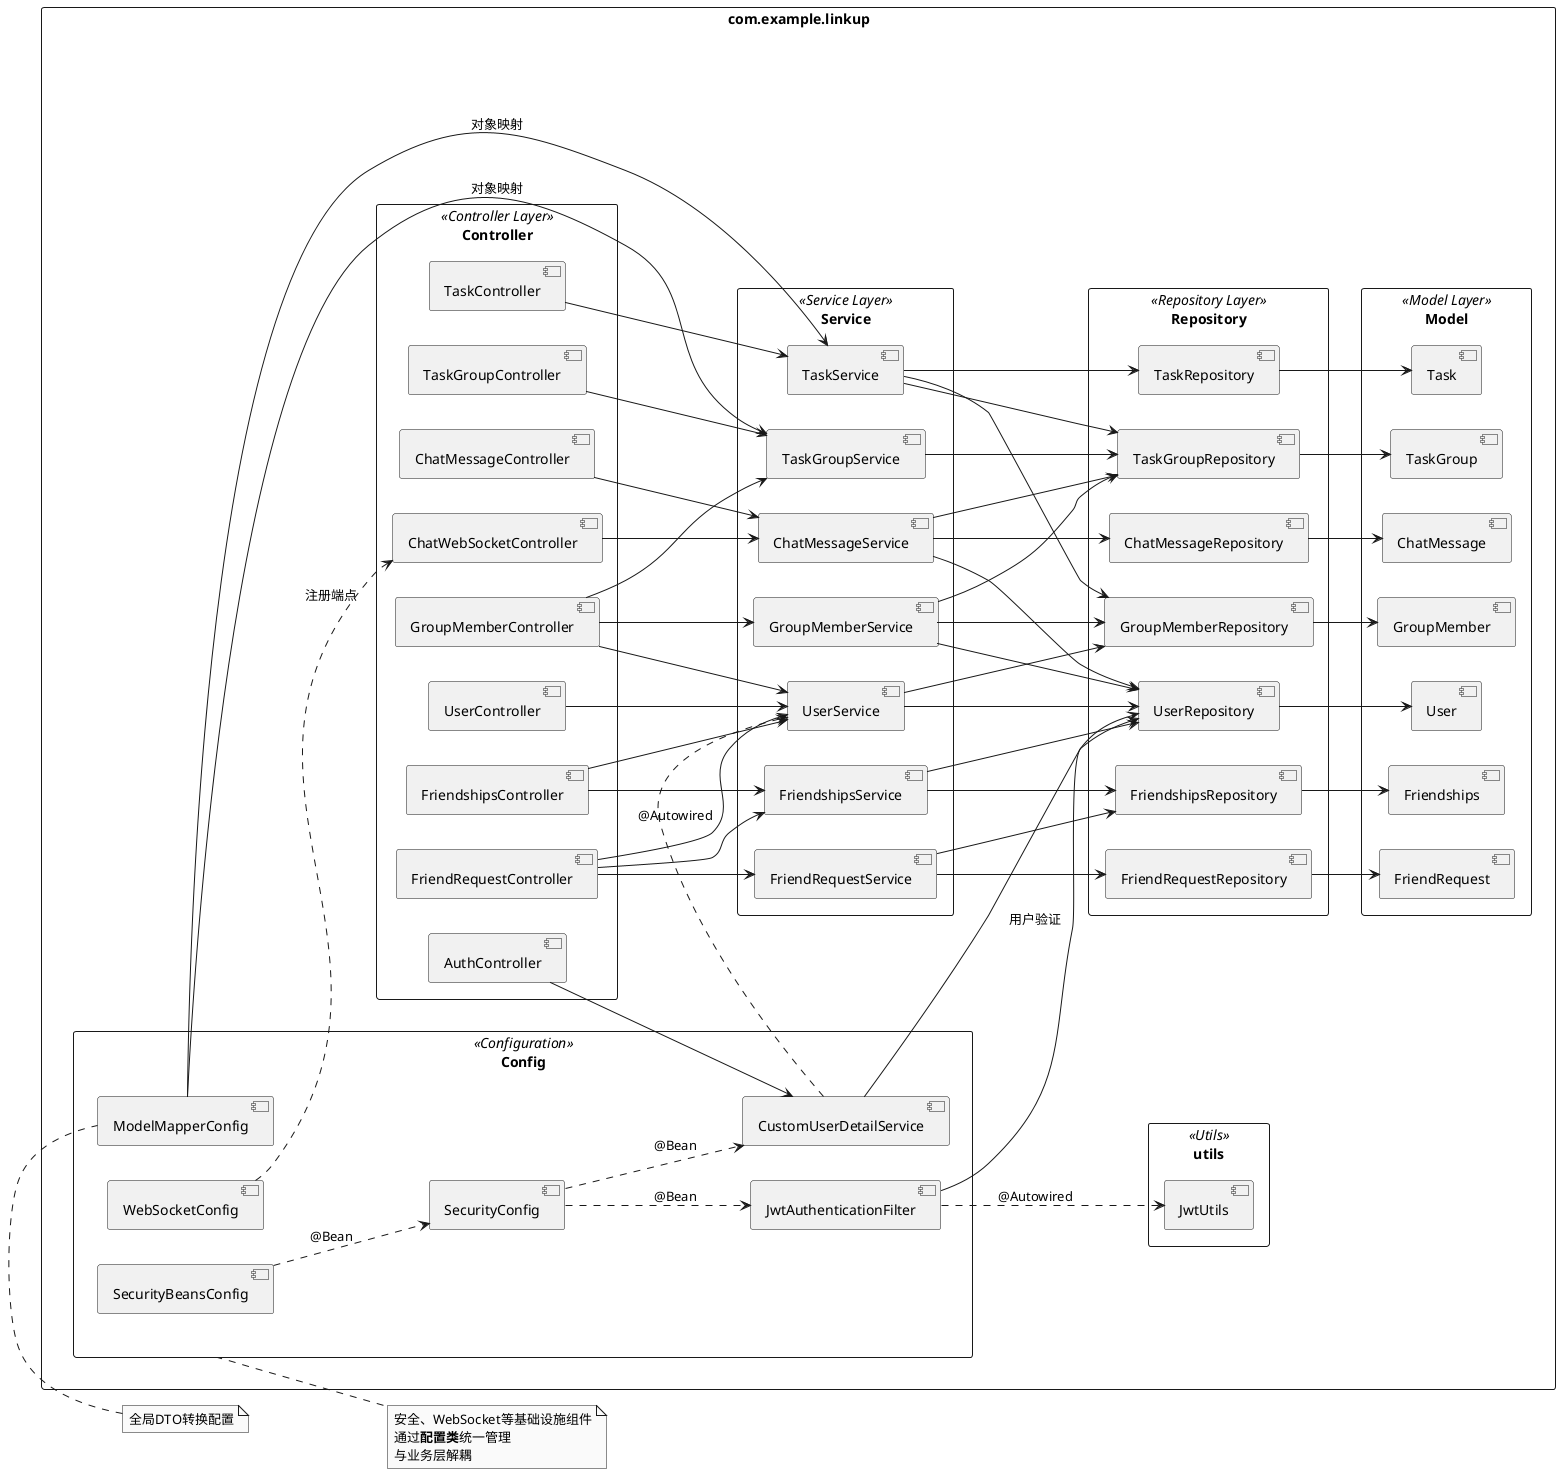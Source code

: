 @startuml
skinparam monochrome true
skinparam packageStyle rectangle
left to right direction

package "com.example.linkup" {
  package "Controller" <<Controller Layer>> {
    [AuthController]
    [ChatMessageController]
    [ChatWebSocketController]
    [FriendRequestController]
    [FriendshipsController]
    [GroupMemberController]
    [TaskController]
    [TaskGroupController]
    [UserController]
  }

  package "Service" <<Service Layer>> {
    [ChatMessageService]
    [FriendRequestService]
    [FriendshipsService]
    [GroupMemberService]
    [TaskService]
    [TaskGroupService]
    [UserService]
  }

  package "Repository" <<Repository Layer>> {
    [ChatMessageRepository]
    [FriendRequestRepository]
    [FriendshipsRepository]
    [GroupMemberRepository]
    [TaskGroupRepository]
    [TaskRepository]
    [UserRepository]
  }

  package "Model" <<Model Layer>> {
    [ChatMessage]
    [FriendRequest]
    [Friendships]
    [GroupMember]
    [TaskGroup]
    [Task]
    [User]
  }

  package "Config" <<Configuration>> {
    [JwtAuthenticationFilter]
    [SecurityConfig]
    [SecurityBeansConfig]
    [WebSocketConfig]
    [ModelMapperConfig]
    [CustomUserDetailService]
  }

  package "utils"<<Utils>>{
    [JwtUtils]
  }
}

' ====== 标准分层依赖 ======
[AuthController] --> [CustomUserDetailService]
[ChatMessageController] --> [ChatMessageService]
[ChatWebSocketController] --> [ChatMessageService]
[FriendRequestController] --> [FriendRequestService]
[FriendshipsController] --> [FriendshipsService]
[GroupMemberController] --> [GroupMemberService]
[TaskController] --> [TaskService]
[TaskGroupController] --> [TaskGroupService]
[UserController] --> [UserService]

[ChatMessageService] --> [ChatMessageRepository]
[CustomUserDetailService] --> [UserRepository]
[FriendRequestService] --> [FriendRequestRepository]
[FriendshipsService] --> [FriendshipsRepository]
[GroupMemberService] --> [GroupMemberRepository]
[TaskService] --> [TaskRepository]
[TaskGroupService] --> [TaskGroupRepository]
[UserService] --> [UserRepository]

[ChatMessageRepository] --> [ChatMessage]
[FriendRequestRepository] --> [FriendRequest]
[FriendshipsRepository] --> [Friendships]
[GroupMemberRepository] --> [GroupMember]
[TaskGroupRepository] --> [TaskGroup]
[TaskRepository] --> [Task]
[UserRepository] --> [User]

' ====== 跨业务依赖 ======
[FriendRequestController]-->[FriendshipsService]
[FriendRequestController]-->[UserService]
[FriendshipsController] --> [UserService]
[GroupMemberController]-->[UserService]
[GroupMemberController]-->[TaskGroupService]

[ChatMessageService] --> [UserRepository]
[ChatMessageService] -->[TaskGroupRepository]
[TaskService] --> [GroupMemberRepository]
[FriendRequestService] --> [FriendshipsRepository]
[GroupMemberService] --> [UserRepository]
[GroupMemberService] --> [TaskGroupRepository]
[FriendshipsService] --> [UserRepository]
[UserService]-->[GroupMemberRepository]
[TaskService]-->[TaskGroupRepository]

' ====== 基础设施依赖 ======
[SecurityConfig] ..> [CustomUserDetailService] : @Bean
[SecurityConfig] ..> [JwtAuthenticationFilter] : @Bean
[SecurityBeansConfig] ..> [SecurityConfig] : @Bean
[JwtAuthenticationFilter] ..> [JwtUtils] : @Autowired
[CustomUserDetailService]..>[UserService]:@Autowired
[WebSocketConfig] ..> [ChatWebSocketController] : 注册端点
[JwtAuthenticationFilter] --> [UserRepository] : 用户验证
[ModelMapperConfig] --> [TaskService]: 对象映射
[ModelMapperConfig] --> [TaskGroupService] : 对象映射


' ====== 特殊说明 ======
note top of [ModelMapperConfig] : 全局DTO转换配置
note right of Config
  安全、WebSocket等基础设施组件
  通过**配置类**统一管理
  与业务层解耦
end note
@enduml

